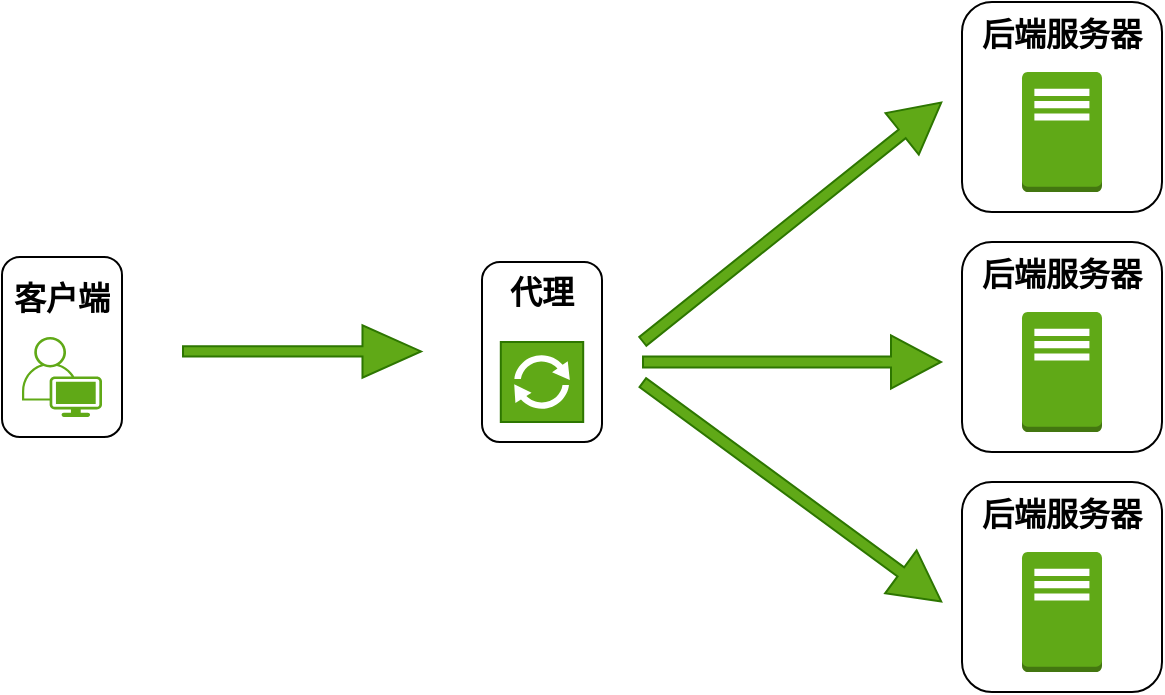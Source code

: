 <mxfile version="21.2.8" type="device">
  <diagram name="第 1 页" id="hZHNZMP5M_iRD0ooPnMY">
    <mxGraphModel dx="1436" dy="656" grid="1" gridSize="10" guides="1" tooltips="1" connect="1" arrows="1" fold="1" page="0" pageScale="1" pageWidth="827" pageHeight="1169" math="0" shadow="0">
      <root>
        <mxCell id="0" />
        <mxCell id="1" parent="0" />
        <mxCell id="79xmyjlI_PicTbrm3W9D-22" value="" style="shape=flexArrow;endArrow=classic;html=1;rounded=0;fontSize=12;startSize=8;endSize=9.42;curved=1;fillColor=#60a917;strokeColor=#2D7600;width=5.2;" parent="1" edge="1">
          <mxGeometry width="50" height="50" relative="1" as="geometry">
            <mxPoint x="-80" y="214.71" as="sourcePoint" />
            <mxPoint x="40" y="214.71" as="targetPoint" />
          </mxGeometry>
        </mxCell>
        <mxCell id="79xmyjlI_PicTbrm3W9D-26" value="" style="shape=flexArrow;endArrow=classic;html=1;rounded=0;fontSize=12;startSize=8;endSize=8;curved=1;fillColor=#60a917;strokeColor=#2D7600;width=5.6;" parent="1" edge="1">
          <mxGeometry width="50" height="50" relative="1" as="geometry">
            <mxPoint x="150" y="210" as="sourcePoint" />
            <mxPoint x="300" y="90" as="targetPoint" />
          </mxGeometry>
        </mxCell>
        <mxCell id="79xmyjlI_PicTbrm3W9D-28" value="" style="group" parent="1" vertex="1" connectable="0">
          <mxGeometry x="70" y="170" width="60" height="90" as="geometry" />
        </mxCell>
        <mxCell id="79xmyjlI_PicTbrm3W9D-23" value="" style="rounded=1;whiteSpace=wrap;html=1;fontSize=16;fontStyle=1;container=0;" parent="79xmyjlI_PicTbrm3W9D-28" vertex="1">
          <mxGeometry width="60" height="90" as="geometry" />
        </mxCell>
        <mxCell id="79xmyjlI_PicTbrm3W9D-6" value="" style="pointerEvents=1;shadow=0;dashed=0;html=1;strokeColor=#2D7600;fillColor=#60a917;labelPosition=center;verticalLabelPosition=bottom;verticalAlign=top;align=center;outlineConnect=0;shape=mxgraph.veeam.2d.proxy;fontSize=16;fontStyle=1;container=0;fontColor=#ffffff;" parent="79xmyjlI_PicTbrm3W9D-28" vertex="1">
          <mxGeometry x="9.4" y="40" width="41.2" height="40" as="geometry" />
        </mxCell>
        <mxCell id="79xmyjlI_PicTbrm3W9D-24" value="代理" style="text;html=1;strokeColor=none;fillColor=none;align=center;verticalAlign=middle;whiteSpace=wrap;rounded=0;fontSize=16;fontStyle=1;container=0;" parent="79xmyjlI_PicTbrm3W9D-28" vertex="1">
          <mxGeometry width="60" height="30" as="geometry" />
        </mxCell>
        <mxCell id="79xmyjlI_PicTbrm3W9D-31" style="edgeStyle=none;curved=1;rounded=0;orthogonalLoop=1;jettySize=auto;html=1;exitX=0.5;exitY=1;exitDx=0;exitDy=0;fontSize=12;startSize=8;endSize=8;" parent="79xmyjlI_PicTbrm3W9D-28" source="79xmyjlI_PicTbrm3W9D-24" target="79xmyjlI_PicTbrm3W9D-24" edge="1">
          <mxGeometry relative="1" as="geometry" />
        </mxCell>
        <mxCell id="79xmyjlI_PicTbrm3W9D-29" value="" style="group" parent="1" vertex="1" connectable="0">
          <mxGeometry x="-170" y="167.5" width="60" height="90" as="geometry" />
        </mxCell>
        <mxCell id="79xmyjlI_PicTbrm3W9D-10" value="" style="rounded=1;whiteSpace=wrap;html=1;fontSize=16;container=0;" parent="79xmyjlI_PicTbrm3W9D-29" vertex="1">
          <mxGeometry width="60" height="90" as="geometry" />
        </mxCell>
        <mxCell id="79xmyjlI_PicTbrm3W9D-2" value="" style="points=[[0.35,0,0],[0.98,0.51,0],[1,0.71,0],[0.67,1,0],[0,0.795,0],[0,0.65,0]];verticalLabelPosition=bottom;sketch=0;html=1;verticalAlign=top;aspect=fixed;align=center;pointerEvents=1;shape=mxgraph.cisco19.user;fillColor=#60a917;strokeColor=#2D7600;fontSize=16;container=0;fontColor=#ffffff;" parent="79xmyjlI_PicTbrm3W9D-29" vertex="1">
          <mxGeometry x="10" y="40" width="40" height="40" as="geometry" />
        </mxCell>
        <mxCell id="79xmyjlI_PicTbrm3W9D-11" value="客户端" style="text;html=1;strokeColor=none;fillColor=none;align=center;verticalAlign=middle;whiteSpace=wrap;rounded=0;fontSize=16;fontStyle=1;container=0;" parent="79xmyjlI_PicTbrm3W9D-29" vertex="1">
          <mxGeometry y="5" width="60" height="30" as="geometry" />
        </mxCell>
        <mxCell id="3Gr2pNF9BNot65Gioiqd-1" value="" style="group" vertex="1" connectable="0" parent="1">
          <mxGeometry x="310" y="40" width="100" height="105" as="geometry" />
        </mxCell>
        <mxCell id="79xmyjlI_PicTbrm3W9D-7" value="后端服务器" style="rounded=1;whiteSpace=wrap;html=1;fontSize=16;verticalAlign=top;fontStyle=1;container=0;" parent="3Gr2pNF9BNot65Gioiqd-1" vertex="1">
          <mxGeometry width="100" height="105" as="geometry" />
        </mxCell>
        <mxCell id="79xmyjlI_PicTbrm3W9D-3" value="" style="outlineConnect=0;dashed=0;verticalLabelPosition=bottom;verticalAlign=top;align=center;html=1;shape=mxgraph.aws3.traditional_server;fillColor=#60a917;fontSize=16;container=0;strokeColor=#2D7600;fontColor=#ffffff;" parent="3Gr2pNF9BNot65Gioiqd-1" vertex="1">
          <mxGeometry x="30" y="35" width="40" height="60" as="geometry" />
        </mxCell>
        <mxCell id="3Gr2pNF9BNot65Gioiqd-2" value="" style="group" vertex="1" connectable="0" parent="1">
          <mxGeometry x="310" y="160" width="100" height="105" as="geometry" />
        </mxCell>
        <mxCell id="3Gr2pNF9BNot65Gioiqd-3" value="后端服务器" style="rounded=1;whiteSpace=wrap;html=1;fontSize=16;verticalAlign=top;fontStyle=1;container=0;" vertex="1" parent="3Gr2pNF9BNot65Gioiqd-2">
          <mxGeometry width="100" height="105" as="geometry" />
        </mxCell>
        <mxCell id="3Gr2pNF9BNot65Gioiqd-4" value="" style="outlineConnect=0;dashed=0;verticalLabelPosition=bottom;verticalAlign=top;align=center;html=1;shape=mxgraph.aws3.traditional_server;fillColor=#60a917;fontSize=16;container=0;strokeColor=#2D7600;fontColor=#ffffff;" vertex="1" parent="3Gr2pNF9BNot65Gioiqd-2">
          <mxGeometry x="30" y="35" width="40" height="60" as="geometry" />
        </mxCell>
        <mxCell id="3Gr2pNF9BNot65Gioiqd-5" value="" style="group" vertex="1" connectable="0" parent="1">
          <mxGeometry x="310" y="280" width="100" height="105" as="geometry" />
        </mxCell>
        <mxCell id="3Gr2pNF9BNot65Gioiqd-6" value="后端服务器" style="rounded=1;whiteSpace=wrap;html=1;fontSize=16;verticalAlign=top;fontStyle=1;container=0;" vertex="1" parent="3Gr2pNF9BNot65Gioiqd-5">
          <mxGeometry width="100" height="105" as="geometry" />
        </mxCell>
        <mxCell id="3Gr2pNF9BNot65Gioiqd-7" value="" style="outlineConnect=0;dashed=0;verticalLabelPosition=bottom;verticalAlign=top;align=center;html=1;shape=mxgraph.aws3.traditional_server;fillColor=#60a917;fontSize=16;container=0;strokeColor=#2D7600;fontColor=#ffffff;" vertex="1" parent="3Gr2pNF9BNot65Gioiqd-5">
          <mxGeometry x="30" y="35" width="40" height="60" as="geometry" />
        </mxCell>
        <mxCell id="3Gr2pNF9BNot65Gioiqd-9" value="" style="shape=flexArrow;endArrow=classic;html=1;rounded=0;fontSize=12;startSize=8;endSize=8;curved=1;fillColor=#60a917;strokeColor=#2D7600;width=5.6;" edge="1" parent="1">
          <mxGeometry width="50" height="50" relative="1" as="geometry">
            <mxPoint x="150" y="220" as="sourcePoint" />
            <mxPoint x="300" y="220" as="targetPoint" />
          </mxGeometry>
        </mxCell>
        <mxCell id="3Gr2pNF9BNot65Gioiqd-10" value="" style="shape=flexArrow;endArrow=classic;html=1;rounded=0;fontSize=12;startSize=8;endSize=8;curved=1;fillColor=#60a917;strokeColor=#2D7600;width=5.6;" edge="1" parent="1">
          <mxGeometry width="50" height="50" relative="1" as="geometry">
            <mxPoint x="150" y="230" as="sourcePoint" />
            <mxPoint x="300" y="340" as="targetPoint" />
          </mxGeometry>
        </mxCell>
      </root>
    </mxGraphModel>
  </diagram>
</mxfile>
